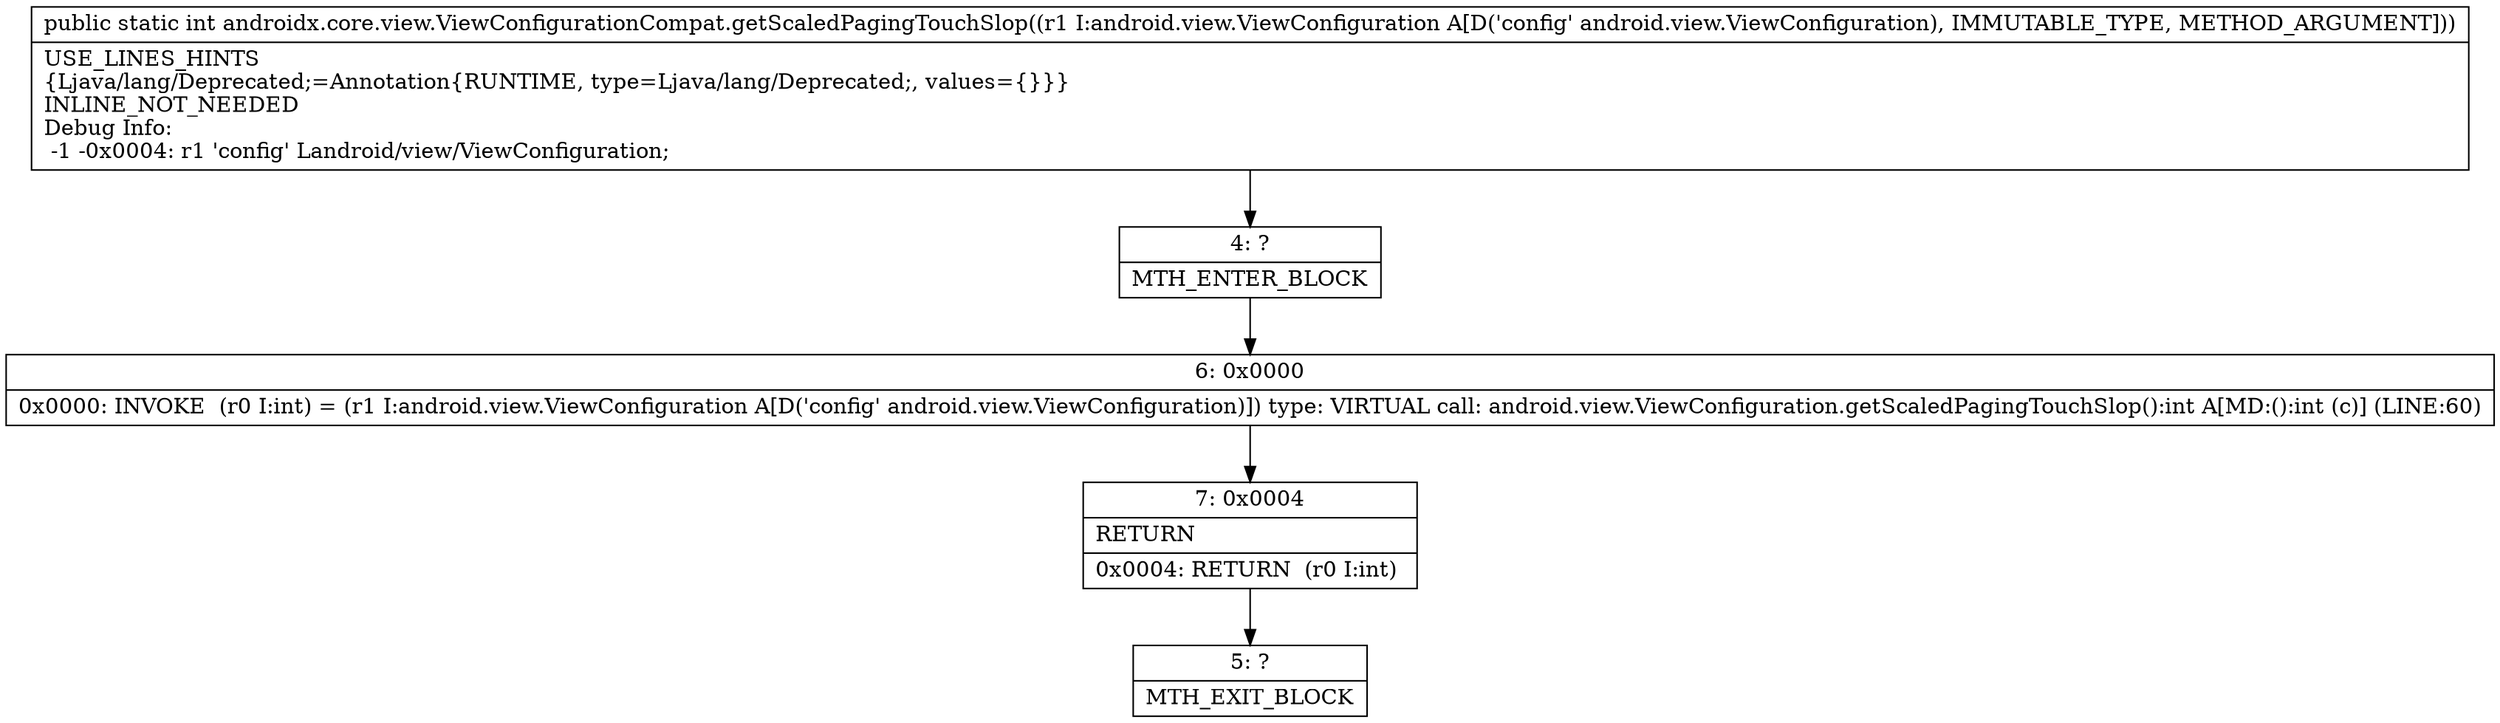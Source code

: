 digraph "CFG forandroidx.core.view.ViewConfigurationCompat.getScaledPagingTouchSlop(Landroid\/view\/ViewConfiguration;)I" {
Node_4 [shape=record,label="{4\:\ ?|MTH_ENTER_BLOCK\l}"];
Node_6 [shape=record,label="{6\:\ 0x0000|0x0000: INVOKE  (r0 I:int) = (r1 I:android.view.ViewConfiguration A[D('config' android.view.ViewConfiguration)]) type: VIRTUAL call: android.view.ViewConfiguration.getScaledPagingTouchSlop():int A[MD:():int (c)] (LINE:60)\l}"];
Node_7 [shape=record,label="{7\:\ 0x0004|RETURN\l|0x0004: RETURN  (r0 I:int) \l}"];
Node_5 [shape=record,label="{5\:\ ?|MTH_EXIT_BLOCK\l}"];
MethodNode[shape=record,label="{public static int androidx.core.view.ViewConfigurationCompat.getScaledPagingTouchSlop((r1 I:android.view.ViewConfiguration A[D('config' android.view.ViewConfiguration), IMMUTABLE_TYPE, METHOD_ARGUMENT]))  | USE_LINES_HINTS\l\{Ljava\/lang\/Deprecated;=Annotation\{RUNTIME, type=Ljava\/lang\/Deprecated;, values=\{\}\}\}\lINLINE_NOT_NEEDED\lDebug Info:\l  \-1 \-0x0004: r1 'config' Landroid\/view\/ViewConfiguration;\l}"];
MethodNode -> Node_4;Node_4 -> Node_6;
Node_6 -> Node_7;
Node_7 -> Node_5;
}

